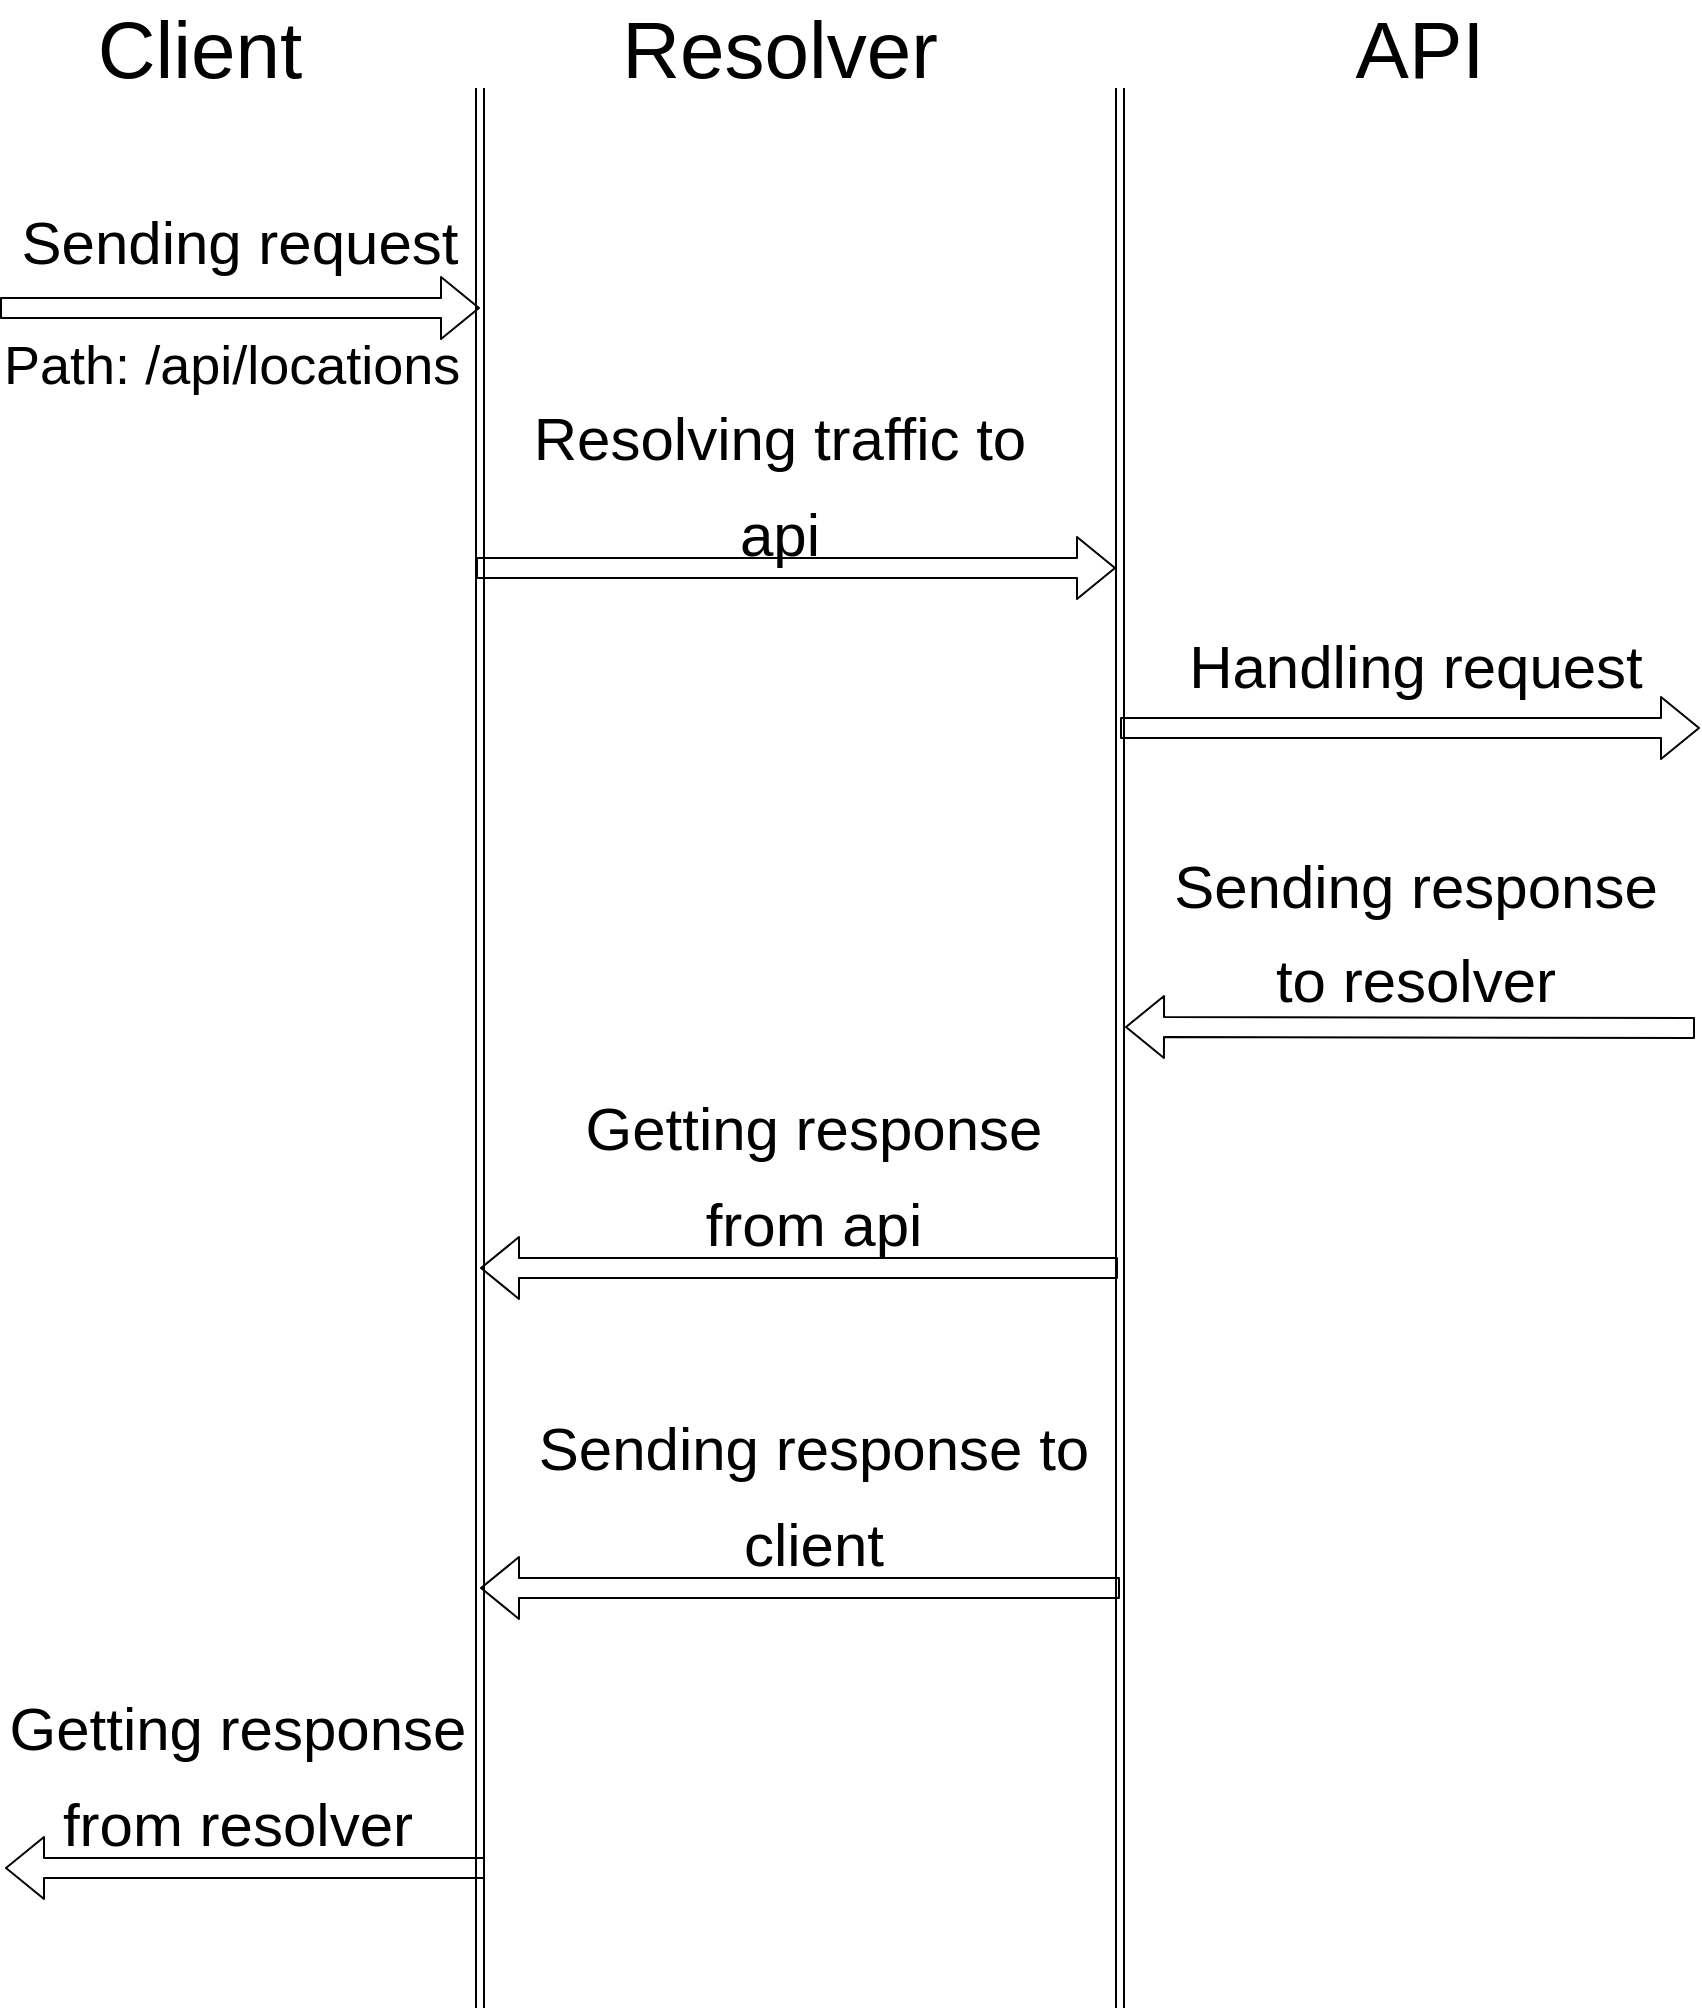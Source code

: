 <mxfile version="12.1.3" type="device" pages="1"><diagram id="IvGARgvTlFMc-xgDN8Q2" name="Page-1"><mxGraphModel dx="2176" dy="828" grid="1" gridSize="10" guides="1" tooltips="1" connect="1" arrows="1" fold="1" page="1" pageScale="1" pageWidth="850" pageHeight="1100" math="0" shadow="0"><root><mxCell id="0"/><mxCell id="1" parent="0"/><mxCell id="mWSnaGsKaUdWkzVS6V2r-2" value="" style="shape=link;html=1;targetPerimeterSpacing=0;fillColor=none;fontSize=40;fontColor=#000000;" edge="1" parent="1"><mxGeometry width="50" height="50" relative="1" as="geometry"><mxPoint x="240" y="1040" as="sourcePoint"/><mxPoint x="240" y="80" as="targetPoint"/></mxGeometry></mxCell><mxCell id="mWSnaGsKaUdWkzVS6V2r-3" value="" style="shape=link;html=1;targetPerimeterSpacing=0;fillColor=none;fontSize=40;fontColor=#000000;" edge="1" parent="1"><mxGeometry width="50" height="50" relative="1" as="geometry"><mxPoint x="560" y="1040" as="sourcePoint"/><mxPoint x="560" y="80" as="targetPoint"/></mxGeometry></mxCell><mxCell id="mWSnaGsKaUdWkzVS6V2r-4" value="Resolver" style="text;html=1;strokeColor=none;fillColor=none;align=center;verticalAlign=middle;whiteSpace=wrap;rounded=0;dashed=1;labelBackgroundColor=none;fontSize=40;fontColor=#000000;" vertex="1" parent="1"><mxGeometry x="370" y="50" width="40" height="20" as="geometry"/></mxCell><mxCell id="mWSnaGsKaUdWkzVS6V2r-5" value="API" style="text;html=1;strokeColor=none;fillColor=none;align=center;verticalAlign=middle;whiteSpace=wrap;rounded=0;dashed=1;labelBackgroundColor=none;fontSize=40;fontColor=#000000;" vertex="1" parent="1"><mxGeometry x="690" y="50" width="40" height="20" as="geometry"/></mxCell><mxCell id="mWSnaGsKaUdWkzVS6V2r-6" value="" style="shape=flexArrow;endArrow=classic;html=1;fillColor=none;fontSize=40;fontColor=#000000;" edge="1" parent="1"><mxGeometry width="50" height="50" relative="1" as="geometry"><mxPoint y="190" as="sourcePoint"/><mxPoint x="240" y="190" as="targetPoint"/></mxGeometry></mxCell><mxCell id="mWSnaGsKaUdWkzVS6V2r-8" value="&lt;div style=&quot;font-size: 39px&quot;&gt;&lt;font style=&quot;font-size: 39px&quot;&gt;&lt;font style=&quot;font-size: 30px&quot;&gt;Sending request&lt;/font&gt;&lt;/font&gt;&lt;font style=&quot;font-size: 39px&quot;&gt;&lt;font style=&quot;font-size: 39px&quot;&gt;&lt;br&gt;&lt;/font&gt;&lt;/font&gt;&lt;/div&gt;" style="text;html=1;strokeColor=none;fillColor=none;align=center;verticalAlign=middle;whiteSpace=wrap;rounded=0;dashed=1;labelBackgroundColor=none;fontSize=40;fontColor=#000000;" vertex="1" parent="1"><mxGeometry y="100" width="240" height="110" as="geometry"/></mxCell><mxCell id="mWSnaGsKaUdWkzVS6V2r-15" value="" style="shape=flexArrow;endArrow=classic;html=1;fillColor=none;fontSize=40;fontColor=#000000;" edge="1" parent="1"><mxGeometry width="50" height="50" relative="1" as="geometry"><mxPoint x="238" y="320" as="sourcePoint"/><mxPoint x="558" y="320" as="targetPoint"/></mxGeometry></mxCell><mxCell id="mWSnaGsKaUdWkzVS6V2r-16" value="&lt;font style=&quot;font-size: 30px&quot;&gt;Resolving traffic to api&lt;/font&gt;" style="text;html=1;strokeColor=none;fillColor=none;align=center;verticalAlign=middle;whiteSpace=wrap;rounded=0;dashed=1;labelBackgroundColor=none;fontSize=40;fontColor=#000000;" vertex="1" parent="1"><mxGeometry x="250" y="250" width="280" height="50" as="geometry"/></mxCell><mxCell id="mWSnaGsKaUdWkzVS6V2r-20" value="" style="shape=flexArrow;endArrow=classic;html=1;fillColor=none;fontSize=40;fontColor=#000000;" edge="1" parent="1"><mxGeometry width="50" height="50" relative="1" as="geometry"><mxPoint x="560" y="400" as="sourcePoint"/><mxPoint x="850" y="400" as="targetPoint"/></mxGeometry></mxCell><mxCell id="mWSnaGsKaUdWkzVS6V2r-21" value="&lt;font style=&quot;font-size: 30px&quot;&gt;Handling request&lt;/font&gt;" style="text;html=1;strokeColor=none;fillColor=none;align=center;verticalAlign=middle;whiteSpace=wrap;rounded=0;dashed=1;labelBackgroundColor=none;fontSize=40;fontColor=#000000;" vertex="1" parent="1"><mxGeometry x="572.5" y="340" width="270" height="50" as="geometry"/></mxCell><mxCell id="mWSnaGsKaUdWkzVS6V2r-22" value="" style="shape=flexArrow;endArrow=classic;html=1;fillColor=none;fontSize=40;fontColor=#000000;" edge="1" parent="1"><mxGeometry width="50" height="50" relative="1" as="geometry"><mxPoint x="847.5" y="550" as="sourcePoint"/><mxPoint x="562.5" y="549.5" as="targetPoint"/></mxGeometry></mxCell><mxCell id="mWSnaGsKaUdWkzVS6V2r-23" value="&lt;div style=&quot;font-size: 39px&quot;&gt;&lt;font style=&quot;font-size: 30px&quot;&gt;Sending response to resolver&lt;/font&gt;&lt;/div&gt;" style="text;html=1;strokeColor=none;fillColor=none;align=center;verticalAlign=middle;whiteSpace=wrap;rounded=0;dashed=1;labelBackgroundColor=none;fontSize=40;fontColor=#000000;" vertex="1" parent="1"><mxGeometry x="572.5" y="470" width="270" height="60" as="geometry"/></mxCell><mxCell id="mWSnaGsKaUdWkzVS6V2r-24" value="Client" style="text;html=1;strokeColor=none;fillColor=none;align=center;verticalAlign=middle;whiteSpace=wrap;rounded=0;labelBackgroundColor=none;fontSize=40;fontColor=#000000;" vertex="1" parent="1"><mxGeometry x="80" y="50" width="40" height="20" as="geometry"/></mxCell><mxCell id="mWSnaGsKaUdWkzVS6V2r-26" value="" style="shape=flexArrow;endArrow=classic;html=1;fillColor=none;fontSize=40;fontColor=#000000;" edge="1" parent="1"><mxGeometry width="50" height="50" relative="1" as="geometry"><mxPoint x="559" y="670" as="sourcePoint"/><mxPoint x="240" y="670" as="targetPoint"/></mxGeometry></mxCell><mxCell id="mWSnaGsKaUdWkzVS6V2r-27" value="&lt;font style=&quot;font-size: 30px&quot;&gt;Getting response from api&lt;/font&gt;" style="text;html=1;strokeColor=none;fillColor=none;align=center;verticalAlign=middle;whiteSpace=wrap;rounded=0;dashed=1;labelBackgroundColor=none;fontSize=40;fontColor=#000000;" vertex="1" parent="1"><mxGeometry x="261.5" y="590" width="290" height="60" as="geometry"/></mxCell><mxCell id="mWSnaGsKaUdWkzVS6V2r-28" value="&lt;font style=&quot;font-size: 30px&quot;&gt;Sending response to client&lt;/font&gt;" style="text;html=1;strokeColor=none;fillColor=none;align=center;verticalAlign=middle;whiteSpace=wrap;rounded=0;dashed=1;labelBackgroundColor=none;fontSize=40;fontColor=#000000;" vertex="1" parent="1"><mxGeometry x="261.5" y="750" width="290" height="60" as="geometry"/></mxCell><mxCell id="mWSnaGsKaUdWkzVS6V2r-29" value="" style="shape=flexArrow;endArrow=classic;html=1;fillColor=none;fontSize=40;fontColor=#000000;" edge="1" parent="1"><mxGeometry width="50" height="50" relative="1" as="geometry"><mxPoint x="560" y="830" as="sourcePoint"/><mxPoint x="240" y="830" as="targetPoint"/></mxGeometry></mxCell><mxCell id="mWSnaGsKaUdWkzVS6V2r-30" value="" style="shape=flexArrow;endArrow=classic;html=1;fillColor=none;fontSize=40;fontColor=#000000;" edge="1" parent="1"><mxGeometry width="50" height="50" relative="1" as="geometry"><mxPoint x="242.5" y="970" as="sourcePoint"/><mxPoint x="2.5" y="970" as="targetPoint"/></mxGeometry></mxCell><mxCell id="mWSnaGsKaUdWkzVS6V2r-31" value="&lt;font style=&quot;font-size: 30px&quot;&gt;Getting response from resolver&lt;br&gt;&lt;/font&gt;" style="text;html=1;strokeColor=none;fillColor=none;align=center;verticalAlign=middle;whiteSpace=wrap;rounded=0;dashed=1;labelBackgroundColor=none;fontSize=40;fontColor=#000000;" vertex="1" parent="1"><mxGeometry y="890" width="238" height="60" as="geometry"/></mxCell><mxCell id="mWSnaGsKaUdWkzVS6V2r-33" value="&lt;div style=&quot;font-size: 27px&quot;&gt;&lt;font style=&quot;font-size: 27px&quot;&gt;&lt;font style=&quot;font-size: 27px&quot;&gt;Path&lt;/font&gt;: &lt;font style=&quot;font-size: 27px&quot;&gt;&lt;span style=&quot;background-color: rgb(255 , 255 , 255)&quot;&gt;/api&lt;/span&gt;/locations&lt;/font&gt;&lt;/font&gt;&lt;/div&gt;" style="text;html=1;resizable=0;points=[];autosize=1;align=left;verticalAlign=top;spacingTop=-4;fontSize=40;fontColor=#000000;" vertex="1" parent="1"><mxGeometry y="200" width="240" height="50" as="geometry"/></mxCell></root></mxGraphModel></diagram></mxfile>